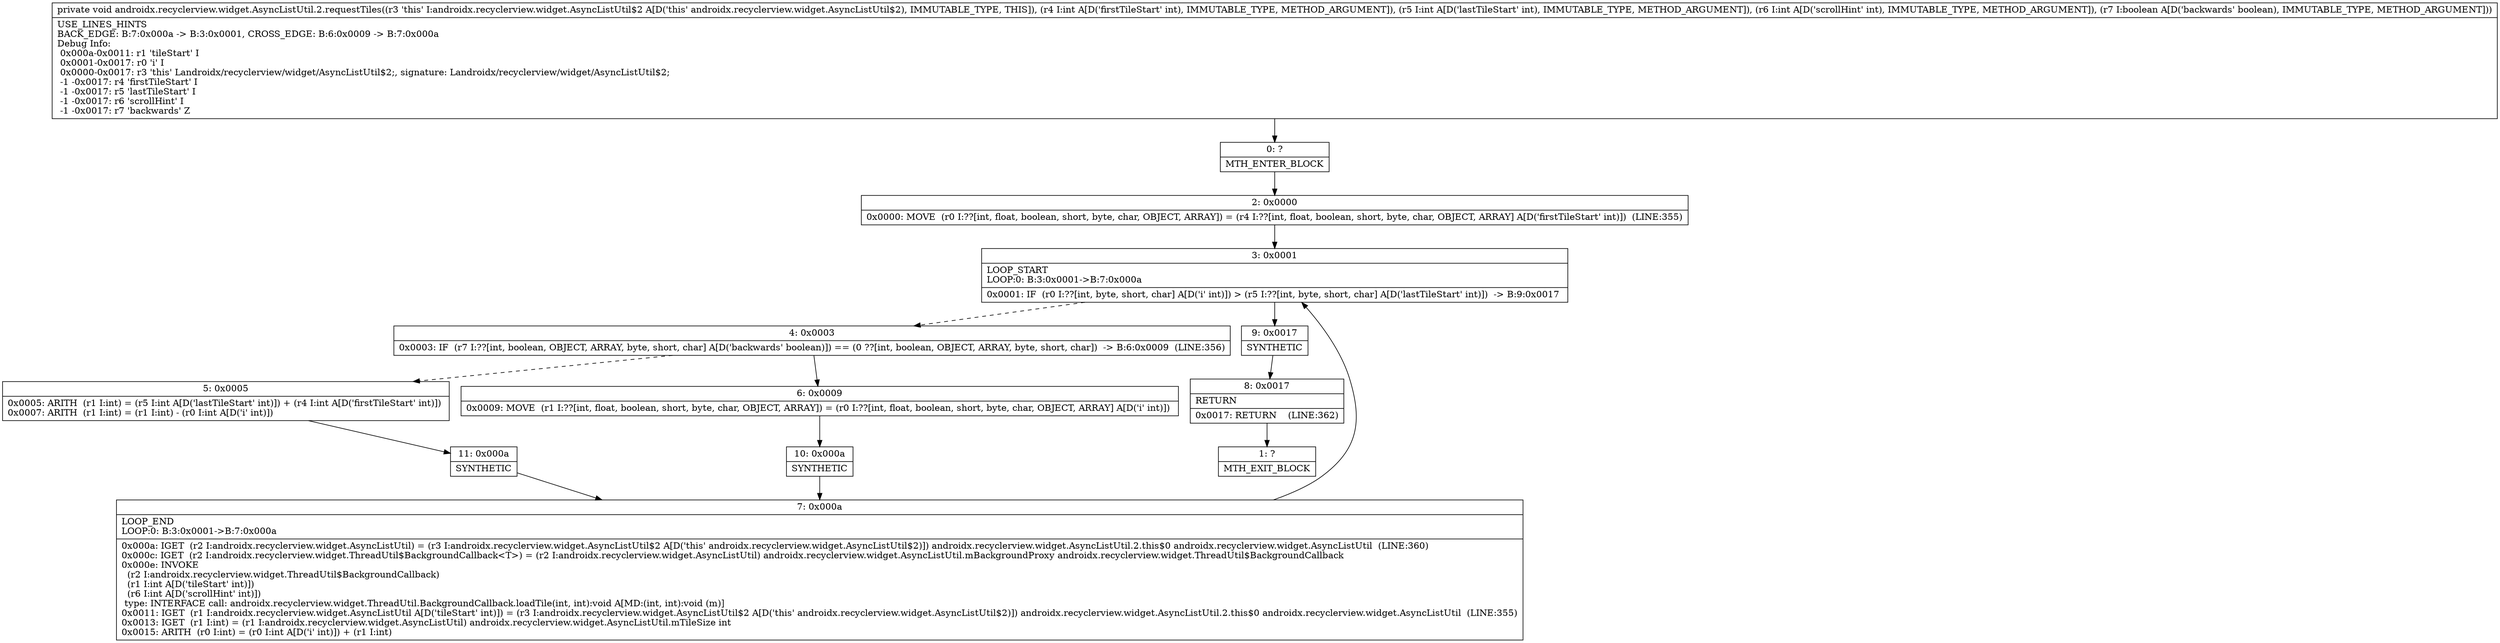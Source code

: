 digraph "CFG forandroidx.recyclerview.widget.AsyncListUtil.2.requestTiles(IIIZ)V" {
Node_0 [shape=record,label="{0\:\ ?|MTH_ENTER_BLOCK\l}"];
Node_2 [shape=record,label="{2\:\ 0x0000|0x0000: MOVE  (r0 I:??[int, float, boolean, short, byte, char, OBJECT, ARRAY]) = (r4 I:??[int, float, boolean, short, byte, char, OBJECT, ARRAY] A[D('firstTileStart' int)])  (LINE:355)\l}"];
Node_3 [shape=record,label="{3\:\ 0x0001|LOOP_START\lLOOP:0: B:3:0x0001\-\>B:7:0x000a\l|0x0001: IF  (r0 I:??[int, byte, short, char] A[D('i' int)]) \> (r5 I:??[int, byte, short, char] A[D('lastTileStart' int)])  \-\> B:9:0x0017 \l}"];
Node_4 [shape=record,label="{4\:\ 0x0003|0x0003: IF  (r7 I:??[int, boolean, OBJECT, ARRAY, byte, short, char] A[D('backwards' boolean)]) == (0 ??[int, boolean, OBJECT, ARRAY, byte, short, char])  \-\> B:6:0x0009  (LINE:356)\l}"];
Node_5 [shape=record,label="{5\:\ 0x0005|0x0005: ARITH  (r1 I:int) = (r5 I:int A[D('lastTileStart' int)]) + (r4 I:int A[D('firstTileStart' int)]) \l0x0007: ARITH  (r1 I:int) = (r1 I:int) \- (r0 I:int A[D('i' int)]) \l}"];
Node_11 [shape=record,label="{11\:\ 0x000a|SYNTHETIC\l}"];
Node_7 [shape=record,label="{7\:\ 0x000a|LOOP_END\lLOOP:0: B:3:0x0001\-\>B:7:0x000a\l|0x000a: IGET  (r2 I:androidx.recyclerview.widget.AsyncListUtil) = (r3 I:androidx.recyclerview.widget.AsyncListUtil$2 A[D('this' androidx.recyclerview.widget.AsyncListUtil$2)]) androidx.recyclerview.widget.AsyncListUtil.2.this$0 androidx.recyclerview.widget.AsyncListUtil  (LINE:360)\l0x000c: IGET  (r2 I:androidx.recyclerview.widget.ThreadUtil$BackgroundCallback\<T\>) = (r2 I:androidx.recyclerview.widget.AsyncListUtil) androidx.recyclerview.widget.AsyncListUtil.mBackgroundProxy androidx.recyclerview.widget.ThreadUtil$BackgroundCallback \l0x000e: INVOKE  \l  (r2 I:androidx.recyclerview.widget.ThreadUtil$BackgroundCallback)\l  (r1 I:int A[D('tileStart' int)])\l  (r6 I:int A[D('scrollHint' int)])\l type: INTERFACE call: androidx.recyclerview.widget.ThreadUtil.BackgroundCallback.loadTile(int, int):void A[MD:(int, int):void (m)]\l0x0011: IGET  (r1 I:androidx.recyclerview.widget.AsyncListUtil A[D('tileStart' int)]) = (r3 I:androidx.recyclerview.widget.AsyncListUtil$2 A[D('this' androidx.recyclerview.widget.AsyncListUtil$2)]) androidx.recyclerview.widget.AsyncListUtil.2.this$0 androidx.recyclerview.widget.AsyncListUtil  (LINE:355)\l0x0013: IGET  (r1 I:int) = (r1 I:androidx.recyclerview.widget.AsyncListUtil) androidx.recyclerview.widget.AsyncListUtil.mTileSize int \l0x0015: ARITH  (r0 I:int) = (r0 I:int A[D('i' int)]) + (r1 I:int) \l}"];
Node_6 [shape=record,label="{6\:\ 0x0009|0x0009: MOVE  (r1 I:??[int, float, boolean, short, byte, char, OBJECT, ARRAY]) = (r0 I:??[int, float, boolean, short, byte, char, OBJECT, ARRAY] A[D('i' int)]) \l}"];
Node_10 [shape=record,label="{10\:\ 0x000a|SYNTHETIC\l}"];
Node_9 [shape=record,label="{9\:\ 0x0017|SYNTHETIC\l}"];
Node_8 [shape=record,label="{8\:\ 0x0017|RETURN\l|0x0017: RETURN    (LINE:362)\l}"];
Node_1 [shape=record,label="{1\:\ ?|MTH_EXIT_BLOCK\l}"];
MethodNode[shape=record,label="{private void androidx.recyclerview.widget.AsyncListUtil.2.requestTiles((r3 'this' I:androidx.recyclerview.widget.AsyncListUtil$2 A[D('this' androidx.recyclerview.widget.AsyncListUtil$2), IMMUTABLE_TYPE, THIS]), (r4 I:int A[D('firstTileStart' int), IMMUTABLE_TYPE, METHOD_ARGUMENT]), (r5 I:int A[D('lastTileStart' int), IMMUTABLE_TYPE, METHOD_ARGUMENT]), (r6 I:int A[D('scrollHint' int), IMMUTABLE_TYPE, METHOD_ARGUMENT]), (r7 I:boolean A[D('backwards' boolean), IMMUTABLE_TYPE, METHOD_ARGUMENT]))  | USE_LINES_HINTS\lBACK_EDGE: B:7:0x000a \-\> B:3:0x0001, CROSS_EDGE: B:6:0x0009 \-\> B:7:0x000a\lDebug Info:\l  0x000a\-0x0011: r1 'tileStart' I\l  0x0001\-0x0017: r0 'i' I\l  0x0000\-0x0017: r3 'this' Landroidx\/recyclerview\/widget\/AsyncListUtil$2;, signature: Landroidx\/recyclerview\/widget\/AsyncListUtil$2;\l  \-1 \-0x0017: r4 'firstTileStart' I\l  \-1 \-0x0017: r5 'lastTileStart' I\l  \-1 \-0x0017: r6 'scrollHint' I\l  \-1 \-0x0017: r7 'backwards' Z\l}"];
MethodNode -> Node_0;Node_0 -> Node_2;
Node_2 -> Node_3;
Node_3 -> Node_4[style=dashed];
Node_3 -> Node_9;
Node_4 -> Node_5[style=dashed];
Node_4 -> Node_6;
Node_5 -> Node_11;
Node_11 -> Node_7;
Node_7 -> Node_3;
Node_6 -> Node_10;
Node_10 -> Node_7;
Node_9 -> Node_8;
Node_8 -> Node_1;
}

